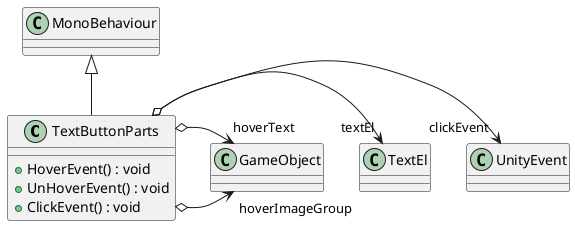 @startuml
class TextButtonParts {
    + HoverEvent() : void
    + UnHoverEvent() : void
    + ClickEvent() : void
}
MonoBehaviour <|-- TextButtonParts
TextButtonParts o-> "clickEvent" UnityEvent
TextButtonParts o-> "textEl" TextEl
TextButtonParts o-> "hoverImageGroup" GameObject
TextButtonParts o-> "hoverText" GameObject
@enduml
